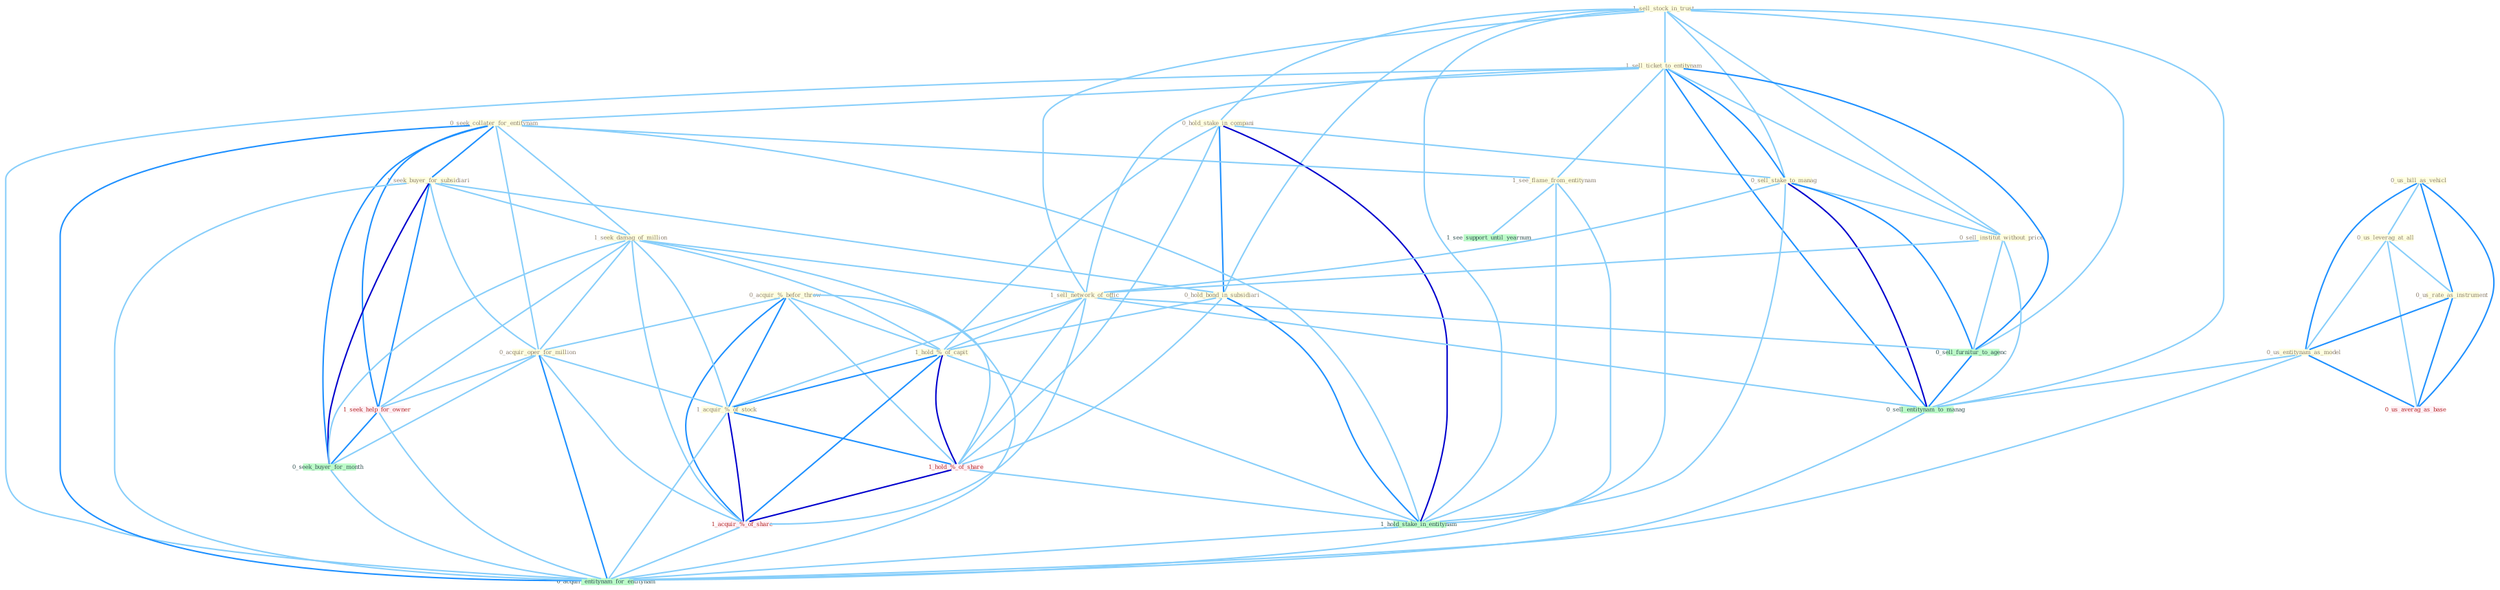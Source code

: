 Graph G{ 
    node
    [shape=polygon,style=filled,width=.5,height=.06,color="#BDFCC9",fixedsize=true,fontsize=4,
    fontcolor="#2f4f4f"];
    {node
    [color="#ffffe0", fontcolor="#8b7d6b"] "1_sell_stock_in_trust " "0_hold_stake_in_compani " "1_sell_ticket_to_entitynam " "0_seek_collater_for_entitynam " "0_us_bill_as_vehicl " "0_us_leverag_at_all " "1_seek_buyer_for_subsidiari " "0_sell_stake_to_manag " "0_sell_institut_without_price " "0_acquir_%_befor_throw " "0_hold_bond_in_subsidiari " "1_seek_damag_of_million " "0_acquir_oper_for_million " "0_us_rate_as_instrument " "1_sell_network_of_offic " "1_hold_%_of_capit " "0_us_entitynam_as_model " "1_acquir_%_of_stock " "1_see_flame_from_entitynam "}
{node [color="#fff0f5", fontcolor="#b22222"] "1_hold_%_of_share " "1_seek_help_for_owner " "1_acquir_%_of_share " "0_us_averag_as_base "}
edge [color="#B0E2FF"];

	"1_sell_stock_in_trust " -- "0_hold_stake_in_compani " [w="1", color="#87cefa" ];
	"1_sell_stock_in_trust " -- "1_sell_ticket_to_entitynam " [w="1", color="#87cefa" ];
	"1_sell_stock_in_trust " -- "0_sell_stake_to_manag " [w="1", color="#87cefa" ];
	"1_sell_stock_in_trust " -- "0_sell_institut_without_price " [w="1", color="#87cefa" ];
	"1_sell_stock_in_trust " -- "0_hold_bond_in_subsidiari " [w="1", color="#87cefa" ];
	"1_sell_stock_in_trust " -- "1_sell_network_of_offic " [w="1", color="#87cefa" ];
	"1_sell_stock_in_trust " -- "1_hold_stake_in_entitynam " [w="1", color="#87cefa" ];
	"1_sell_stock_in_trust " -- "0_sell_furnitur_to_agenc " [w="1", color="#87cefa" ];
	"1_sell_stock_in_trust " -- "0_sell_entitynam_to_manag " [w="1", color="#87cefa" ];
	"0_hold_stake_in_compani " -- "0_sell_stake_to_manag " [w="1", color="#87cefa" ];
	"0_hold_stake_in_compani " -- "0_hold_bond_in_subsidiari " [w="2", color="#1e90ff" , len=0.8];
	"0_hold_stake_in_compani " -- "1_hold_%_of_capit " [w="1", color="#87cefa" ];
	"0_hold_stake_in_compani " -- "1_hold_%_of_share " [w="1", color="#87cefa" ];
	"0_hold_stake_in_compani " -- "1_hold_stake_in_entitynam " [w="3", color="#0000cd" , len=0.6];
	"1_sell_ticket_to_entitynam " -- "0_seek_collater_for_entitynam " [w="1", color="#87cefa" ];
	"1_sell_ticket_to_entitynam " -- "0_sell_stake_to_manag " [w="2", color="#1e90ff" , len=0.8];
	"1_sell_ticket_to_entitynam " -- "0_sell_institut_without_price " [w="1", color="#87cefa" ];
	"1_sell_ticket_to_entitynam " -- "1_sell_network_of_offic " [w="1", color="#87cefa" ];
	"1_sell_ticket_to_entitynam " -- "1_see_flame_from_entitynam " [w="1", color="#87cefa" ];
	"1_sell_ticket_to_entitynam " -- "1_hold_stake_in_entitynam " [w="1", color="#87cefa" ];
	"1_sell_ticket_to_entitynam " -- "0_sell_furnitur_to_agenc " [w="2", color="#1e90ff" , len=0.8];
	"1_sell_ticket_to_entitynam " -- "0_sell_entitynam_to_manag " [w="2", color="#1e90ff" , len=0.8];
	"1_sell_ticket_to_entitynam " -- "0_acquir_entitynam_for_entitynam " [w="1", color="#87cefa" ];
	"0_seek_collater_for_entitynam " -- "1_seek_buyer_for_subsidiari " [w="2", color="#1e90ff" , len=0.8];
	"0_seek_collater_for_entitynam " -- "1_seek_damag_of_million " [w="1", color="#87cefa" ];
	"0_seek_collater_for_entitynam " -- "0_acquir_oper_for_million " [w="1", color="#87cefa" ];
	"0_seek_collater_for_entitynam " -- "1_see_flame_from_entitynam " [w="1", color="#87cefa" ];
	"0_seek_collater_for_entitynam " -- "1_hold_stake_in_entitynam " [w="1", color="#87cefa" ];
	"0_seek_collater_for_entitynam " -- "1_seek_help_for_owner " [w="2", color="#1e90ff" , len=0.8];
	"0_seek_collater_for_entitynam " -- "0_seek_buyer_for_month " [w="2", color="#1e90ff" , len=0.8];
	"0_seek_collater_for_entitynam " -- "0_acquir_entitynam_for_entitynam " [w="2", color="#1e90ff" , len=0.8];
	"0_us_bill_as_vehicl " -- "0_us_leverag_at_all " [w="1", color="#87cefa" ];
	"0_us_bill_as_vehicl " -- "0_us_rate_as_instrument " [w="2", color="#1e90ff" , len=0.8];
	"0_us_bill_as_vehicl " -- "0_us_entitynam_as_model " [w="2", color="#1e90ff" , len=0.8];
	"0_us_bill_as_vehicl " -- "0_us_averag_as_base " [w="2", color="#1e90ff" , len=0.8];
	"0_us_leverag_at_all " -- "0_us_rate_as_instrument " [w="1", color="#87cefa" ];
	"0_us_leverag_at_all " -- "0_us_entitynam_as_model " [w="1", color="#87cefa" ];
	"0_us_leverag_at_all " -- "0_us_averag_as_base " [w="1", color="#87cefa" ];
	"1_seek_buyer_for_subsidiari " -- "0_hold_bond_in_subsidiari " [w="1", color="#87cefa" ];
	"1_seek_buyer_for_subsidiari " -- "1_seek_damag_of_million " [w="1", color="#87cefa" ];
	"1_seek_buyer_for_subsidiari " -- "0_acquir_oper_for_million " [w="1", color="#87cefa" ];
	"1_seek_buyer_for_subsidiari " -- "1_seek_help_for_owner " [w="2", color="#1e90ff" , len=0.8];
	"1_seek_buyer_for_subsidiari " -- "0_seek_buyer_for_month " [w="3", color="#0000cd" , len=0.6];
	"1_seek_buyer_for_subsidiari " -- "0_acquir_entitynam_for_entitynam " [w="1", color="#87cefa" ];
	"0_sell_stake_to_manag " -- "0_sell_institut_without_price " [w="1", color="#87cefa" ];
	"0_sell_stake_to_manag " -- "1_sell_network_of_offic " [w="1", color="#87cefa" ];
	"0_sell_stake_to_manag " -- "1_hold_stake_in_entitynam " [w="1", color="#87cefa" ];
	"0_sell_stake_to_manag " -- "0_sell_furnitur_to_agenc " [w="2", color="#1e90ff" , len=0.8];
	"0_sell_stake_to_manag " -- "0_sell_entitynam_to_manag " [w="3", color="#0000cd" , len=0.6];
	"0_sell_institut_without_price " -- "1_sell_network_of_offic " [w="1", color="#87cefa" ];
	"0_sell_institut_without_price " -- "0_sell_furnitur_to_agenc " [w="1", color="#87cefa" ];
	"0_sell_institut_without_price " -- "0_sell_entitynam_to_manag " [w="1", color="#87cefa" ];
	"0_acquir_%_befor_throw " -- "0_acquir_oper_for_million " [w="1", color="#87cefa" ];
	"0_acquir_%_befor_throw " -- "1_hold_%_of_capit " [w="1", color="#87cefa" ];
	"0_acquir_%_befor_throw " -- "1_acquir_%_of_stock " [w="2", color="#1e90ff" , len=0.8];
	"0_acquir_%_befor_throw " -- "1_hold_%_of_share " [w="1", color="#87cefa" ];
	"0_acquir_%_befor_throw " -- "1_acquir_%_of_share " [w="2", color="#1e90ff" , len=0.8];
	"0_acquir_%_befor_throw " -- "0_acquir_entitynam_for_entitynam " [w="1", color="#87cefa" ];
	"0_hold_bond_in_subsidiari " -- "1_hold_%_of_capit " [w="1", color="#87cefa" ];
	"0_hold_bond_in_subsidiari " -- "1_hold_%_of_share " [w="1", color="#87cefa" ];
	"0_hold_bond_in_subsidiari " -- "1_hold_stake_in_entitynam " [w="2", color="#1e90ff" , len=0.8];
	"1_seek_damag_of_million " -- "0_acquir_oper_for_million " [w="1", color="#87cefa" ];
	"1_seek_damag_of_million " -- "1_sell_network_of_offic " [w="1", color="#87cefa" ];
	"1_seek_damag_of_million " -- "1_hold_%_of_capit " [w="1", color="#87cefa" ];
	"1_seek_damag_of_million " -- "1_acquir_%_of_stock " [w="1", color="#87cefa" ];
	"1_seek_damag_of_million " -- "1_hold_%_of_share " [w="1", color="#87cefa" ];
	"1_seek_damag_of_million " -- "1_seek_help_for_owner " [w="1", color="#87cefa" ];
	"1_seek_damag_of_million " -- "0_seek_buyer_for_month " [w="1", color="#87cefa" ];
	"1_seek_damag_of_million " -- "1_acquir_%_of_share " [w="1", color="#87cefa" ];
	"0_acquir_oper_for_million " -- "1_acquir_%_of_stock " [w="1", color="#87cefa" ];
	"0_acquir_oper_for_million " -- "1_seek_help_for_owner " [w="1", color="#87cefa" ];
	"0_acquir_oper_for_million " -- "0_seek_buyer_for_month " [w="1", color="#87cefa" ];
	"0_acquir_oper_for_million " -- "1_acquir_%_of_share " [w="1", color="#87cefa" ];
	"0_acquir_oper_for_million " -- "0_acquir_entitynam_for_entitynam " [w="2", color="#1e90ff" , len=0.8];
	"0_us_rate_as_instrument " -- "0_us_entitynam_as_model " [w="2", color="#1e90ff" , len=0.8];
	"0_us_rate_as_instrument " -- "0_us_averag_as_base " [w="2", color="#1e90ff" , len=0.8];
	"1_sell_network_of_offic " -- "1_hold_%_of_capit " [w="1", color="#87cefa" ];
	"1_sell_network_of_offic " -- "1_acquir_%_of_stock " [w="1", color="#87cefa" ];
	"1_sell_network_of_offic " -- "1_hold_%_of_share " [w="1", color="#87cefa" ];
	"1_sell_network_of_offic " -- "1_acquir_%_of_share " [w="1", color="#87cefa" ];
	"1_sell_network_of_offic " -- "0_sell_furnitur_to_agenc " [w="1", color="#87cefa" ];
	"1_sell_network_of_offic " -- "0_sell_entitynam_to_manag " [w="1", color="#87cefa" ];
	"1_hold_%_of_capit " -- "1_acquir_%_of_stock " [w="2", color="#1e90ff" , len=0.8];
	"1_hold_%_of_capit " -- "1_hold_%_of_share " [w="3", color="#0000cd" , len=0.6];
	"1_hold_%_of_capit " -- "1_hold_stake_in_entitynam " [w="1", color="#87cefa" ];
	"1_hold_%_of_capit " -- "1_acquir_%_of_share " [w="2", color="#1e90ff" , len=0.8];
	"0_us_entitynam_as_model " -- "0_us_averag_as_base " [w="2", color="#1e90ff" , len=0.8];
	"0_us_entitynam_as_model " -- "0_sell_entitynam_to_manag " [w="1", color="#87cefa" ];
	"0_us_entitynam_as_model " -- "0_acquir_entitynam_for_entitynam " [w="1", color="#87cefa" ];
	"1_acquir_%_of_stock " -- "1_hold_%_of_share " [w="2", color="#1e90ff" , len=0.8];
	"1_acquir_%_of_stock " -- "1_acquir_%_of_share " [w="3", color="#0000cd" , len=0.6];
	"1_acquir_%_of_stock " -- "0_acquir_entitynam_for_entitynam " [w="1", color="#87cefa" ];
	"1_see_flame_from_entitynam " -- "1_hold_stake_in_entitynam " [w="1", color="#87cefa" ];
	"1_see_flame_from_entitynam " -- "1_see_support_until_yearnum " [w="1", color="#87cefa" ];
	"1_see_flame_from_entitynam " -- "0_acquir_entitynam_for_entitynam " [w="1", color="#87cefa" ];
	"1_hold_%_of_share " -- "1_hold_stake_in_entitynam " [w="1", color="#87cefa" ];
	"1_hold_%_of_share " -- "1_acquir_%_of_share " [w="3", color="#0000cd" , len=0.6];
	"1_hold_stake_in_entitynam " -- "0_acquir_entitynam_for_entitynam " [w="1", color="#87cefa" ];
	"1_seek_help_for_owner " -- "0_seek_buyer_for_month " [w="2", color="#1e90ff" , len=0.8];
	"1_seek_help_for_owner " -- "0_acquir_entitynam_for_entitynam " [w="1", color="#87cefa" ];
	"0_seek_buyer_for_month " -- "0_acquir_entitynam_for_entitynam " [w="1", color="#87cefa" ];
	"1_acquir_%_of_share " -- "0_acquir_entitynam_for_entitynam " [w="1", color="#87cefa" ];
	"0_sell_furnitur_to_agenc " -- "0_sell_entitynam_to_manag " [w="2", color="#1e90ff" , len=0.8];
	"0_sell_entitynam_to_manag " -- "0_acquir_entitynam_for_entitynam " [w="1", color="#87cefa" ];
}